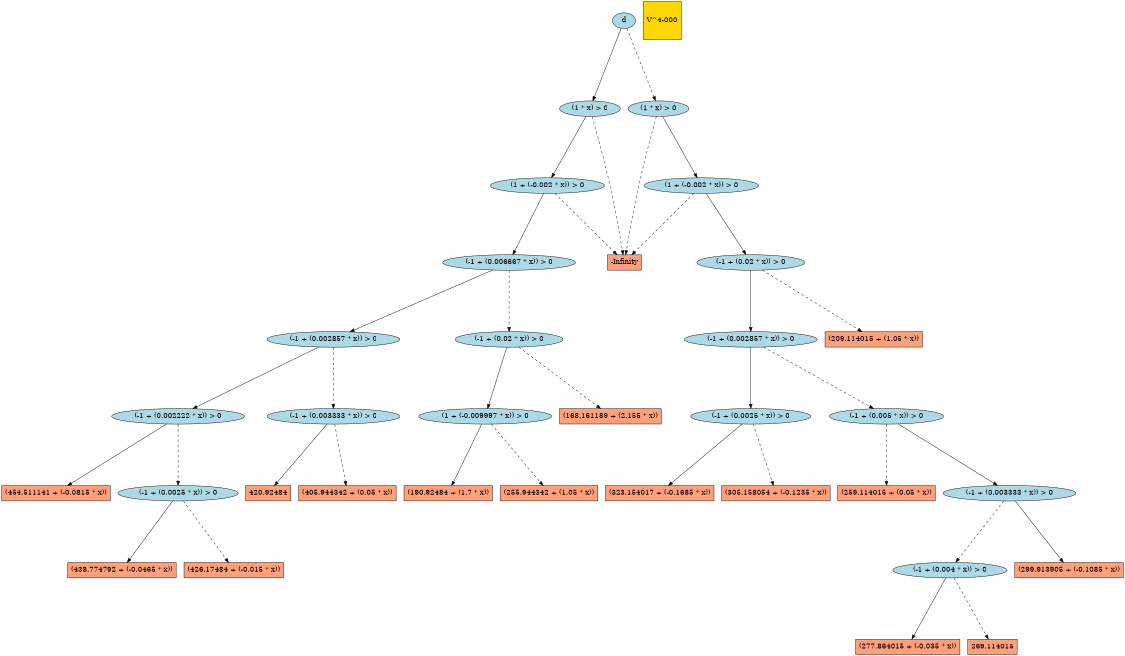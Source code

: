 digraph G { 
graph [ fontname = "Helvetica",fontsize="16",ratio = "auto",
        size="7.5,10",ranksep="2.00" ];
node [fontsize="16"];
"34835" [label="(-1 + (0.002222 * x)) > 0",fillcolor=lightblue,color=black,shape=ellipse,style=filled];
"34501" [label="(454.511141 + (-0.0815 * x))",fillcolor=lightsalmon,color=black,shape=box,style=filled];
"21762" [label="(277.864015 + (-0.035 * x))",fillcolor=lightsalmon,color=black,shape=box,style=filled];
"34837" [label="(-1 + (0.006667 * x)) > 0",fillcolor=lightblue,color=black,shape=ellipse,style=filled];
"34836" [label="(-1 + (0.002857 * x)) > 0",fillcolor=lightblue,color=black,shape=ellipse,style=filled];
"34839" [label="(1 * x) > 0",fillcolor=lightblue,color=black,shape=ellipse,style=filled];
"34838" [label="(1 + (-0.002 * x)) > 0",fillcolor=lightblue,color=black,shape=ellipse,style=filled];
"26240" [label="(1 + (-0.009997 * x)) > 0",fillcolor=lightblue,color=black,shape=ellipse,style=filled];
"33752" [label="(438.774792 + (-0.0465 * x))",fillcolor=lightsalmon,color=black,shape=box,style=filled];
"23810" [label="(-1 + (0.0025 * x)) > 0",fillcolor=lightblue,color=black,shape=ellipse,style=filled];
"32746" [label="(-1 + (0.003333 * x)) > 0",fillcolor=lightblue,color=black,shape=ellipse,style=filled];
"26382" [label="(-1 + (0.02 * x)) > 0",fillcolor=lightblue,color=black,shape=ellipse,style=filled];
"19348" [label="(259.114015 + (0.05 * x))",fillcolor=lightsalmon,color=black,shape=box,style=filled];
"33389" [label="(426.17484 + (-0.015 * x))",fillcolor=lightsalmon,color=black,shape=box,style=filled];
"34097" [label="(-1 + (0.0025 * x)) > 0",fillcolor=lightblue,color=black,shape=ellipse,style=filled];
"24937" [label="(168.161189 + (2.155 * x))",fillcolor=lightsalmon,color=black,shape=box,style=filled];
"32471" [label="420.92484",fillcolor=lightsalmon,color=black,shape=box,style=filled];
"34840" [label="d",fillcolor=lightblue,color=black,shape=ellipse,style=filled];
"23826" [label="(-1 + (0.02 * x)) > 0",fillcolor=lightblue,color=black,shape=ellipse,style=filled];
"23825" [label="(-1 + (0.002857 * x)) > 0",fillcolor=lightblue,color=black,shape=ellipse,style=filled];
"21402" [label="(323.154017 + (-0.1685 * x))",fillcolor=lightsalmon,color=black,shape=box,style=filled];
"23828" [label="(1 * x) > 0",fillcolor=lightblue,color=black,shape=ellipse,style=filled];
"22019" [label="(-1 + (0.004 * x)) > 0",fillcolor=lightblue,color=black,shape=ellipse,style=filled];
"23827" [label="(1 + (-0.002 * x)) > 0",fillcolor=lightblue,color=black,shape=ellipse,style=filled];
"25993" [label="(190.92484 + (1.7 * x))",fillcolor=lightsalmon,color=black,shape=box,style=filled];
"31490" [label="(405.944342 + (0.05 * x))",fillcolor=lightsalmon,color=black,shape=box,style=filled];
"23004" [label="(-1 + (0.003333 * x)) > 0",fillcolor=lightblue,color=black,shape=ellipse,style=filled];
"22722" [label="(299.913905 + (-0.1085 * x))",fillcolor=lightsalmon,color=black,shape=box,style=filled];
"25991" [label="(255.944342 + (1.05 * x))",fillcolor=lightsalmon,color=black,shape=box,style=filled];
"13886" [label="(209.114015 + (1.05 * x))",fillcolor=lightsalmon,color=black,shape=box,style=filled];
"21188" [label="269.114015",fillcolor=lightsalmon,color=black,shape=box,style=filled];
"23005" [label="(-1 + (0.005 * x)) > 0",fillcolor=lightblue,color=black,shape=ellipse,style=filled];
"4" [label="-Infinity",fillcolor=lightsalmon,color=black,shape=box,style=filled];
"23331" [label="(305.158054 + (-0.1235 * x))",fillcolor=lightsalmon,color=black,shape=box,style=filled];
"_temp_" [label="V^4-000",fillcolor=gold1,color=black,shape=square,style=filled];
"34835" -> "34501" [color=black,style=solid];
"34835" -> "34097" [color=black,style=dashed];
"34837" -> "34836" [color=black,style=solid];
"34837" -> "26382" [color=black,style=dashed];
"34836" -> "34835" [color=black,style=solid];
"34836" -> "32746" [color=black,style=dashed];
"34839" -> "34838" [color=black,style=solid];
"34839" -> "4" [color=black,style=dashed];
"34838" -> "34837" [color=black,style=solid];
"34838" -> "4" [color=black,style=dashed];
"26240" -> "25991" [color=black,style=dashed];
"26240" -> "25993" [color=black,style=solid];
"23810" -> "21402" [color=black,style=solid];
"23810" -> "23331" [color=black,style=dashed];
"32746" -> "32471" [color=black,style=solid];
"32746" -> "31490" [color=black,style=dashed];
"26382" -> "26240" [color=black,style=solid];
"26382" -> "24937" [color=black,style=dashed];
"34097" -> "33389" [color=black,style=dashed];
"34097" -> "33752" [color=black,style=solid];
"34840" -> "34839" [color=black,style=solid];
"34840" -> "23828" [color=black,style=dashed];
"23826" -> "13886" [color=black,style=dashed];
"23826" -> "23825" [color=black,style=solid];
"23825" -> "23005" [color=black,style=dashed];
"23825" -> "23810" [color=black,style=solid];
"23828" -> "4" [color=black,style=dashed];
"23828" -> "23827" [color=black,style=solid];
"22019" -> "21762" [color=black,style=solid];
"22019" -> "21188" [color=black,style=dashed];
"23827" -> "4" [color=black,style=dashed];
"23827" -> "23826" [color=black,style=solid];
"23004" -> "22722" [color=black,style=solid];
"23004" -> "22019" [color=black,style=dashed];
"23005" -> "23004" [color=black,style=solid];
"23005" -> "19348" [color=black,style=dashed];
}
